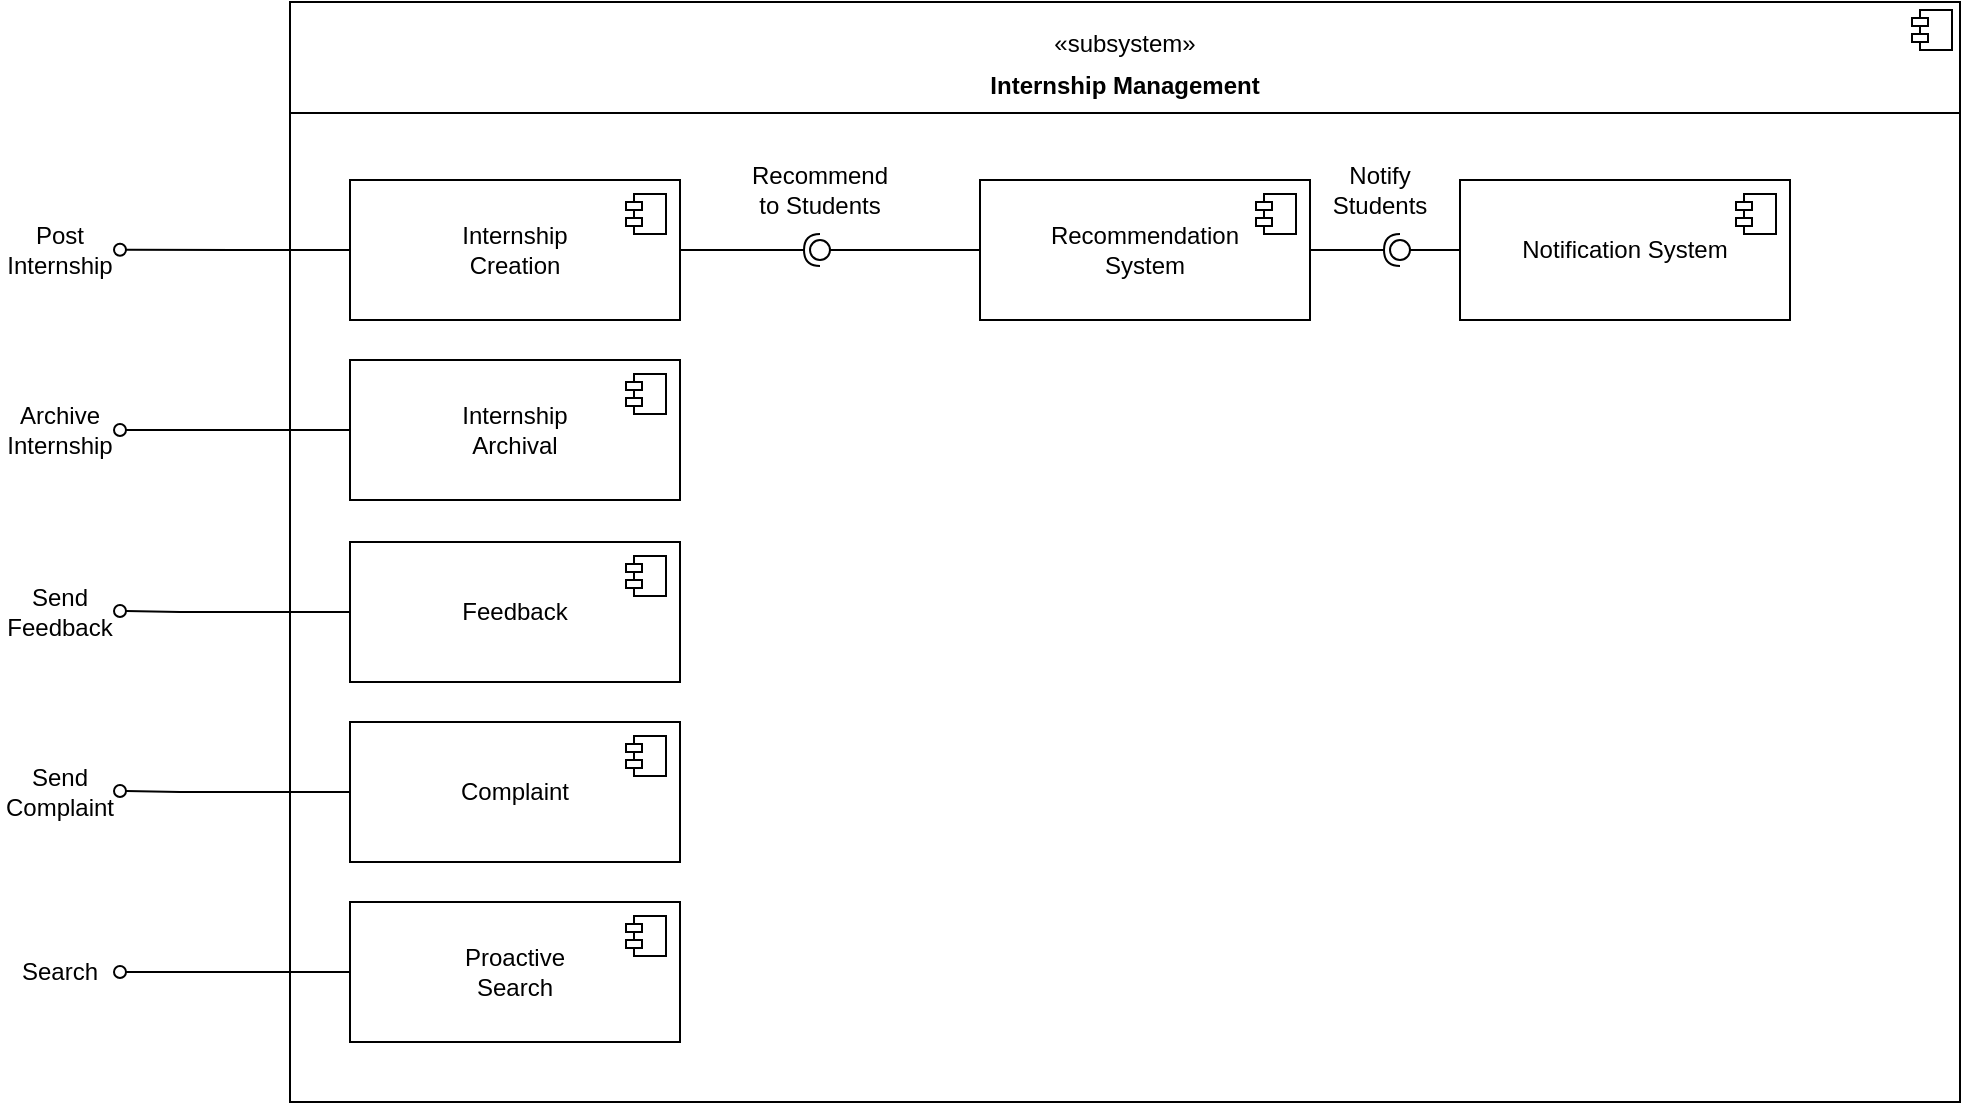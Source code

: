 <mxfile version="24.9.3">
  <diagram name="Page-1" id="SS5mV2IwoxL2u9Kzt-ll">
    <mxGraphModel dx="2594" dy="913" grid="1" gridSize="10" guides="1" tooltips="1" connect="1" arrows="1" fold="1" page="1" pageScale="1" pageWidth="850" pageHeight="1100" math="0" shadow="0">
      <root>
        <mxCell id="0" />
        <mxCell id="1" parent="0" />
        <mxCell id="YhtlrrU2tXOkQpEivEPp-15" value="&lt;div&gt;&lt;br&gt;&lt;/div&gt;&lt;div align=&quot;center&quot;&gt;«subsystem»&lt;/div&gt;&lt;p style=&quot;margin:0px;margin-top:6px;text-align:center;&quot;&gt;&lt;b&gt;Internship Management&lt;br&gt;&lt;/b&gt;&lt;/p&gt;&lt;hr size=&quot;1&quot; style=&quot;border-style:solid;&quot;&gt;&lt;p style=&quot;margin:0px;margin-left:8px;&quot;&gt;&lt;br&gt;&lt;/p&gt;" style="align=left;overflow=fill;html=1;dropTarget=0;whiteSpace=wrap;" vertex="1" parent="1">
          <mxGeometry x="-695" y="30" width="835" height="550" as="geometry" />
        </mxCell>
        <mxCell id="YhtlrrU2tXOkQpEivEPp-16" value="" style="shape=component;jettyWidth=8;jettyHeight=4;" vertex="1" parent="YhtlrrU2tXOkQpEivEPp-15">
          <mxGeometry x="1" width="20" height="20" relative="1" as="geometry">
            <mxPoint x="-24" y="4" as="offset" />
          </mxGeometry>
        </mxCell>
        <mxCell id="YhtlrrU2tXOkQpEivEPp-28" style="edgeStyle=orthogonalEdgeStyle;rounded=0;orthogonalLoop=1;jettySize=auto;html=1;exitX=0;exitY=0.5;exitDx=0;exitDy=0;endArrow=oval;endFill=0;" edge="1" parent="1" source="YhtlrrU2tXOkQpEivEPp-17">
          <mxGeometry relative="1" as="geometry">
            <mxPoint x="-780" y="153.882" as="targetPoint" />
          </mxGeometry>
        </mxCell>
        <mxCell id="YhtlrrU2tXOkQpEivEPp-17" value="&lt;div&gt;Internship&lt;/div&gt;&lt;div&gt;Creation&lt;/div&gt;" style="html=1;dropTarget=0;whiteSpace=wrap;" vertex="1" parent="1">
          <mxGeometry x="-665" y="119" width="165" height="70" as="geometry" />
        </mxCell>
        <mxCell id="YhtlrrU2tXOkQpEivEPp-18" value="" style="shape=module;jettyWidth=8;jettyHeight=4;" vertex="1" parent="YhtlrrU2tXOkQpEivEPp-17">
          <mxGeometry x="1" width="20" height="20" relative="1" as="geometry">
            <mxPoint x="-27" y="7" as="offset" />
          </mxGeometry>
        </mxCell>
        <mxCell id="YhtlrrU2tXOkQpEivEPp-19" value="&lt;div&gt;Internship&lt;/div&gt;&lt;div&gt;Archival&lt;/div&gt;" style="html=1;dropTarget=0;whiteSpace=wrap;" vertex="1" parent="1">
          <mxGeometry x="-665" y="209" width="165" height="70" as="geometry" />
        </mxCell>
        <mxCell id="YhtlrrU2tXOkQpEivEPp-20" value="" style="shape=module;jettyWidth=8;jettyHeight=4;" vertex="1" parent="YhtlrrU2tXOkQpEivEPp-19">
          <mxGeometry x="1" width="20" height="20" relative="1" as="geometry">
            <mxPoint x="-27" y="7" as="offset" />
          </mxGeometry>
        </mxCell>
        <mxCell id="YhtlrrU2tXOkQpEivEPp-21" value="&lt;div&gt;Recommendation&lt;/div&gt;&lt;div&gt;System&lt;br&gt;&lt;/div&gt;" style="html=1;dropTarget=0;whiteSpace=wrap;" vertex="1" parent="1">
          <mxGeometry x="-350" y="119" width="165" height="70" as="geometry" />
        </mxCell>
        <mxCell id="YhtlrrU2tXOkQpEivEPp-22" value="" style="shape=module;jettyWidth=8;jettyHeight=4;" vertex="1" parent="YhtlrrU2tXOkQpEivEPp-21">
          <mxGeometry x="1" width="20" height="20" relative="1" as="geometry">
            <mxPoint x="-27" y="7" as="offset" />
          </mxGeometry>
        </mxCell>
        <mxCell id="YhtlrrU2tXOkQpEivEPp-29" style="edgeStyle=orthogonalEdgeStyle;rounded=0;orthogonalLoop=1;jettySize=auto;html=1;exitX=0;exitY=0.5;exitDx=0;exitDy=0;endArrow=oval;endFill=0;" edge="1" parent="1" source="YhtlrrU2tXOkQpEivEPp-19">
          <mxGeometry relative="1" as="geometry">
            <mxPoint x="-780" y="244" as="targetPoint" />
            <mxPoint x="-685" y="270.12" as="sourcePoint" />
            <Array as="points">
              <mxPoint x="-750" y="244" />
              <mxPoint x="-750" y="244" />
            </Array>
          </mxGeometry>
        </mxCell>
        <mxCell id="YhtlrrU2tXOkQpEivEPp-31" value="Post Internship" style="text;html=1;align=center;verticalAlign=middle;whiteSpace=wrap;rounded=0;" vertex="1" parent="1">
          <mxGeometry x="-840" y="139" width="60" height="30" as="geometry" />
        </mxCell>
        <mxCell id="YhtlrrU2tXOkQpEivEPp-32" value="Archive Internship" style="text;html=1;align=center;verticalAlign=middle;whiteSpace=wrap;rounded=0;" vertex="1" parent="1">
          <mxGeometry x="-840" y="229" width="60" height="30" as="geometry" />
        </mxCell>
        <mxCell id="YhtlrrU2tXOkQpEivEPp-35" value="" style="rounded=0;orthogonalLoop=1;jettySize=auto;html=1;endArrow=halfCircle;endFill=0;endSize=6;strokeWidth=1;sketch=0;exitX=1;exitY=0.5;exitDx=0;exitDy=0;" edge="1" target="YhtlrrU2tXOkQpEivEPp-37" parent="1" source="YhtlrrU2tXOkQpEivEPp-17">
          <mxGeometry relative="1" as="geometry">
            <mxPoint x="-310" y="345" as="sourcePoint" />
          </mxGeometry>
        </mxCell>
        <mxCell id="YhtlrrU2tXOkQpEivEPp-36" value="" style="rounded=0;orthogonalLoop=1;jettySize=auto;html=1;endArrow=oval;endFill=0;sketch=0;sourcePerimeterSpacing=0;targetPerimeterSpacing=0;endSize=10;exitX=0;exitY=0.5;exitDx=0;exitDy=0;" edge="1" target="YhtlrrU2tXOkQpEivEPp-37" parent="1" source="YhtlrrU2tXOkQpEivEPp-21">
          <mxGeometry relative="1" as="geometry">
            <mxPoint x="-350" y="345" as="sourcePoint" />
          </mxGeometry>
        </mxCell>
        <mxCell id="YhtlrrU2tXOkQpEivEPp-37" value="" style="ellipse;whiteSpace=wrap;html=1;align=center;aspect=fixed;fillColor=none;strokeColor=none;resizable=0;perimeter=centerPerimeter;rotatable=0;allowArrows=0;points=[];outlineConnect=1;" vertex="1" parent="1">
          <mxGeometry x="-435" y="149" width="10" height="10" as="geometry" />
        </mxCell>
        <mxCell id="YhtlrrU2tXOkQpEivEPp-38" value="Recommend to Students" style="text;html=1;align=center;verticalAlign=middle;whiteSpace=wrap;rounded=0;" vertex="1" parent="1">
          <mxGeometry x="-460" y="109" width="60" height="30" as="geometry" />
        </mxCell>
        <mxCell id="YhtlrrU2tXOkQpEivEPp-39" value="Notification System" style="html=1;dropTarget=0;whiteSpace=wrap;" vertex="1" parent="1">
          <mxGeometry x="-110" y="119" width="165" height="70" as="geometry" />
        </mxCell>
        <mxCell id="YhtlrrU2tXOkQpEivEPp-40" value="" style="shape=module;jettyWidth=8;jettyHeight=4;" vertex="1" parent="YhtlrrU2tXOkQpEivEPp-39">
          <mxGeometry x="1" width="20" height="20" relative="1" as="geometry">
            <mxPoint x="-27" y="7" as="offset" />
          </mxGeometry>
        </mxCell>
        <mxCell id="YhtlrrU2tXOkQpEivEPp-41" value="" style="rounded=0;orthogonalLoop=1;jettySize=auto;html=1;endArrow=halfCircle;endFill=0;endSize=6;strokeWidth=1;sketch=0;exitX=1;exitY=0.5;exitDx=0;exitDy=0;" edge="1" target="YhtlrrU2tXOkQpEivEPp-43" parent="1" source="YhtlrrU2tXOkQpEivEPp-21">
          <mxGeometry relative="1" as="geometry">
            <mxPoint x="-120" y="154" as="sourcePoint" />
          </mxGeometry>
        </mxCell>
        <mxCell id="YhtlrrU2tXOkQpEivEPp-42" value="" style="rounded=0;orthogonalLoop=1;jettySize=auto;html=1;endArrow=oval;endFill=0;sketch=0;sourcePerimeterSpacing=0;targetPerimeterSpacing=0;endSize=10;exitX=0;exitY=0.5;exitDx=0;exitDy=0;" edge="1" target="YhtlrrU2tXOkQpEivEPp-43" parent="1" source="YhtlrrU2tXOkQpEivEPp-39">
          <mxGeometry relative="1" as="geometry">
            <mxPoint x="-160" y="154" as="sourcePoint" />
          </mxGeometry>
        </mxCell>
        <mxCell id="YhtlrrU2tXOkQpEivEPp-43" value="" style="ellipse;whiteSpace=wrap;html=1;align=center;aspect=fixed;fillColor=none;strokeColor=none;resizable=0;perimeter=centerPerimeter;rotatable=0;allowArrows=0;points=[];outlineConnect=1;" vertex="1" parent="1">
          <mxGeometry x="-145" y="149" width="10" height="10" as="geometry" />
        </mxCell>
        <mxCell id="YhtlrrU2tXOkQpEivEPp-44" value="&lt;div&gt;Notify&lt;/div&gt;&lt;div&gt;Students&lt;br&gt;&lt;/div&gt;" style="text;html=1;align=center;verticalAlign=middle;whiteSpace=wrap;rounded=0;" vertex="1" parent="1">
          <mxGeometry x="-180" y="109" width="60" height="30" as="geometry" />
        </mxCell>
        <mxCell id="YhtlrrU2tXOkQpEivEPp-45" value="Feedback" style="html=1;dropTarget=0;whiteSpace=wrap;" vertex="1" parent="1">
          <mxGeometry x="-665" y="300" width="165" height="70" as="geometry" />
        </mxCell>
        <mxCell id="YhtlrrU2tXOkQpEivEPp-46" value="" style="shape=module;jettyWidth=8;jettyHeight=4;" vertex="1" parent="YhtlrrU2tXOkQpEivEPp-45">
          <mxGeometry x="1" width="20" height="20" relative="1" as="geometry">
            <mxPoint x="-27" y="7" as="offset" />
          </mxGeometry>
        </mxCell>
        <mxCell id="YhtlrrU2tXOkQpEivEPp-47" value="Complaint" style="html=1;dropTarget=0;whiteSpace=wrap;" vertex="1" parent="1">
          <mxGeometry x="-665" y="390" width="165" height="70" as="geometry" />
        </mxCell>
        <mxCell id="YhtlrrU2tXOkQpEivEPp-48" value="" style="shape=module;jettyWidth=8;jettyHeight=4;" vertex="1" parent="YhtlrrU2tXOkQpEivEPp-47">
          <mxGeometry x="1" width="20" height="20" relative="1" as="geometry">
            <mxPoint x="-27" y="7" as="offset" />
          </mxGeometry>
        </mxCell>
        <mxCell id="YhtlrrU2tXOkQpEivEPp-49" style="edgeStyle=orthogonalEdgeStyle;rounded=0;orthogonalLoop=1;jettySize=auto;html=1;exitX=0;exitY=0.5;exitDx=0;exitDy=0;endArrow=oval;endFill=0;" edge="1" parent="1" source="YhtlrrU2tXOkQpEivEPp-45">
          <mxGeometry relative="1" as="geometry">
            <mxPoint x="-780" y="334.5" as="targetPoint" />
            <mxPoint x="-665" y="334.5" as="sourcePoint" />
            <Array as="points">
              <mxPoint x="-750" y="335" />
            </Array>
          </mxGeometry>
        </mxCell>
        <mxCell id="YhtlrrU2tXOkQpEivEPp-50" style="edgeStyle=orthogonalEdgeStyle;rounded=0;orthogonalLoop=1;jettySize=auto;html=1;exitX=0;exitY=0.5;exitDx=0;exitDy=0;endArrow=oval;endFill=0;" edge="1" parent="1" source="YhtlrrU2tXOkQpEivEPp-47">
          <mxGeometry relative="1" as="geometry">
            <mxPoint x="-780" y="424.5" as="targetPoint" />
            <mxPoint x="-665" y="424.5" as="sourcePoint" />
            <Array as="points">
              <mxPoint x="-750" y="425" />
            </Array>
          </mxGeometry>
        </mxCell>
        <mxCell id="YhtlrrU2tXOkQpEivEPp-51" value="Send Feedback" style="text;html=1;align=center;verticalAlign=middle;whiteSpace=wrap;rounded=0;" vertex="1" parent="1">
          <mxGeometry x="-840" y="320" width="60" height="30" as="geometry" />
        </mxCell>
        <mxCell id="YhtlrrU2tXOkQpEivEPp-52" value="&lt;div&gt;Send&lt;/div&gt;&lt;div&gt;Complaint&lt;br&gt; &lt;/div&gt;" style="text;html=1;align=center;verticalAlign=middle;whiteSpace=wrap;rounded=0;" vertex="1" parent="1">
          <mxGeometry x="-840" y="410" width="60" height="30" as="geometry" />
        </mxCell>
        <mxCell id="YhtlrrU2tXOkQpEivEPp-53" value="&lt;div&gt;Proactive&lt;/div&gt;&lt;div&gt;Search&lt;br&gt;&lt;/div&gt;" style="html=1;dropTarget=0;whiteSpace=wrap;" vertex="1" parent="1">
          <mxGeometry x="-665" y="480" width="165" height="70" as="geometry" />
        </mxCell>
        <mxCell id="YhtlrrU2tXOkQpEivEPp-54" value="" style="shape=module;jettyWidth=8;jettyHeight=4;" vertex="1" parent="YhtlrrU2tXOkQpEivEPp-53">
          <mxGeometry x="1" width="20" height="20" relative="1" as="geometry">
            <mxPoint x="-27" y="7" as="offset" />
          </mxGeometry>
        </mxCell>
        <mxCell id="YhtlrrU2tXOkQpEivEPp-55" style="edgeStyle=orthogonalEdgeStyle;rounded=0;orthogonalLoop=1;jettySize=auto;html=1;exitX=0;exitY=0.5;exitDx=0;exitDy=0;endArrow=oval;endFill=0;" edge="1" parent="1" source="YhtlrrU2tXOkQpEivEPp-53">
          <mxGeometry relative="1" as="geometry">
            <mxPoint x="-780" y="515" as="targetPoint" />
            <mxPoint x="-665" y="520.5" as="sourcePoint" />
            <Array as="points">
              <mxPoint x="-780" y="515" />
            </Array>
          </mxGeometry>
        </mxCell>
        <mxCell id="YhtlrrU2tXOkQpEivEPp-56" value="Search" style="text;html=1;align=center;verticalAlign=middle;whiteSpace=wrap;rounded=0;" vertex="1" parent="1">
          <mxGeometry x="-840" y="500" width="60" height="30" as="geometry" />
        </mxCell>
      </root>
    </mxGraphModel>
  </diagram>
</mxfile>

